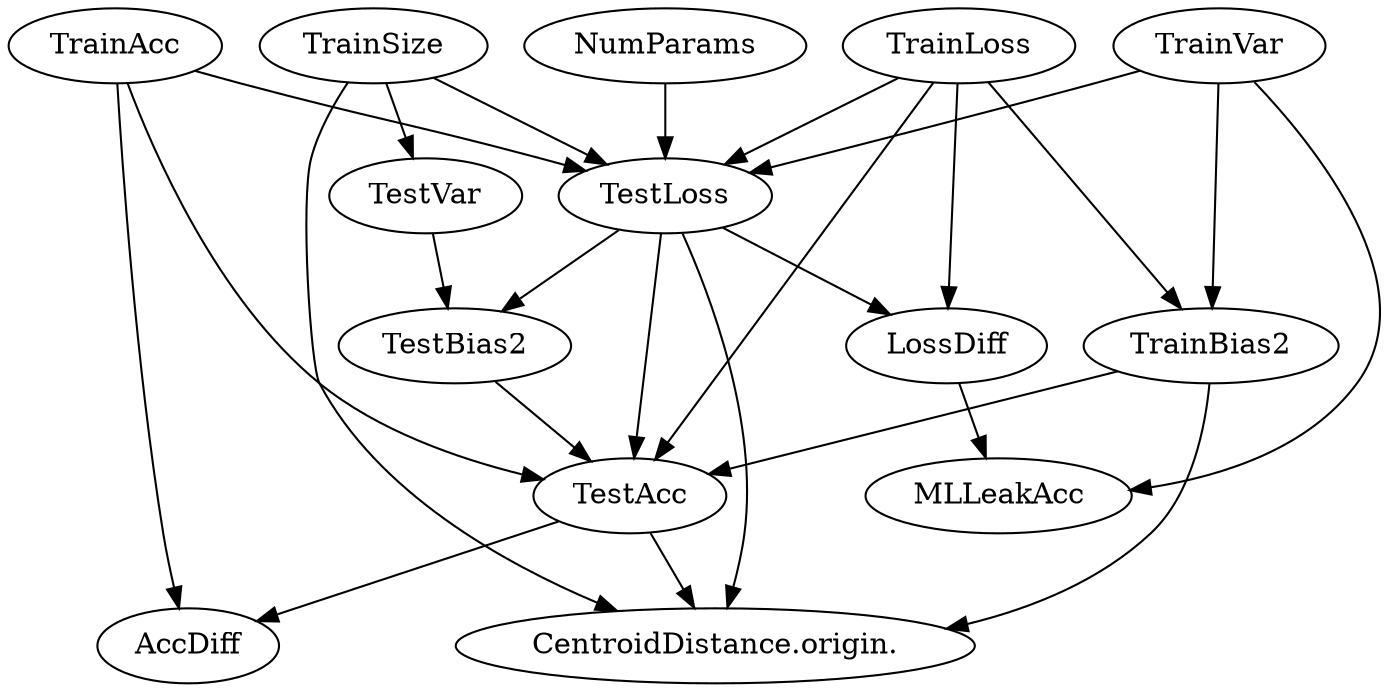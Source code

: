 digraph {
  "TrainAcc" ;
  "TestAcc" ;
  "AccDiff" ;
  "TrainLoss" ;
  "TestLoss" ;
  "LossDiff" ;
  "TrainVar" ;
  "TestVar" ;
  "TrainBias2" ;
  "TestBias2" ;
  "NumParams" ;
  "CentroidDistance.origin." ;
  "TrainSize" ;
  "MLLeakAcc" ;
  edge [dir=forward] "TrainAcc" -> "TestAcc" ;
  edge [dir=forward] "TrainAcc" -> "AccDiff" ;
  edge [dir=forward] "TrainAcc" -> "TestLoss" ;
  edge [dir=forward] "TestAcc" -> "AccDiff" ;
  edge [dir=forward] "TestAcc" -> "CentroidDistance.origin." ;
  edge [dir=forward] "TrainLoss" -> "TestAcc" ;
  edge [dir=forward] "TrainLoss" -> "TestLoss" ;
  edge [dir=forward] "TrainLoss" -> "LossDiff" ;
  edge [dir=forward] "TrainLoss" -> "TrainBias2" ;
  edge [dir=forward] "TestLoss" -> "TestAcc" ;
  edge [dir=forward] "TestLoss" -> "LossDiff" ;
  edge [dir=forward] "TestLoss" -> "TestBias2" ;
  edge [dir=forward] "TestLoss" -> "CentroidDistance.origin." ;
  edge [dir=forward] "LossDiff" -> "MLLeakAcc" ;
  edge [dir=forward] "TrainVar" -> "TestLoss" ;
  edge [dir=forward] "TrainVar" -> "TrainBias2" ;
  edge [dir=forward] "TrainVar" -> "MLLeakAcc" ;
  edge [dir=forward] "TestVar" -> "TestBias2" ;
  edge [dir=forward] "TrainBias2" -> "TestAcc" ;
  edge [dir=forward] "TrainBias2" -> "CentroidDistance.origin." ;
  edge [dir=forward] "TestBias2" -> "TestAcc" ;
  edge [dir=forward] "NumParams" -> "TestLoss" ;
  edge [dir=forward] "TrainSize" -> "TestLoss" ;
  edge [dir=forward] "TrainSize" -> "TestVar" ;
  edge [dir=forward] "TrainSize" -> "CentroidDistance.origin." ;
}
